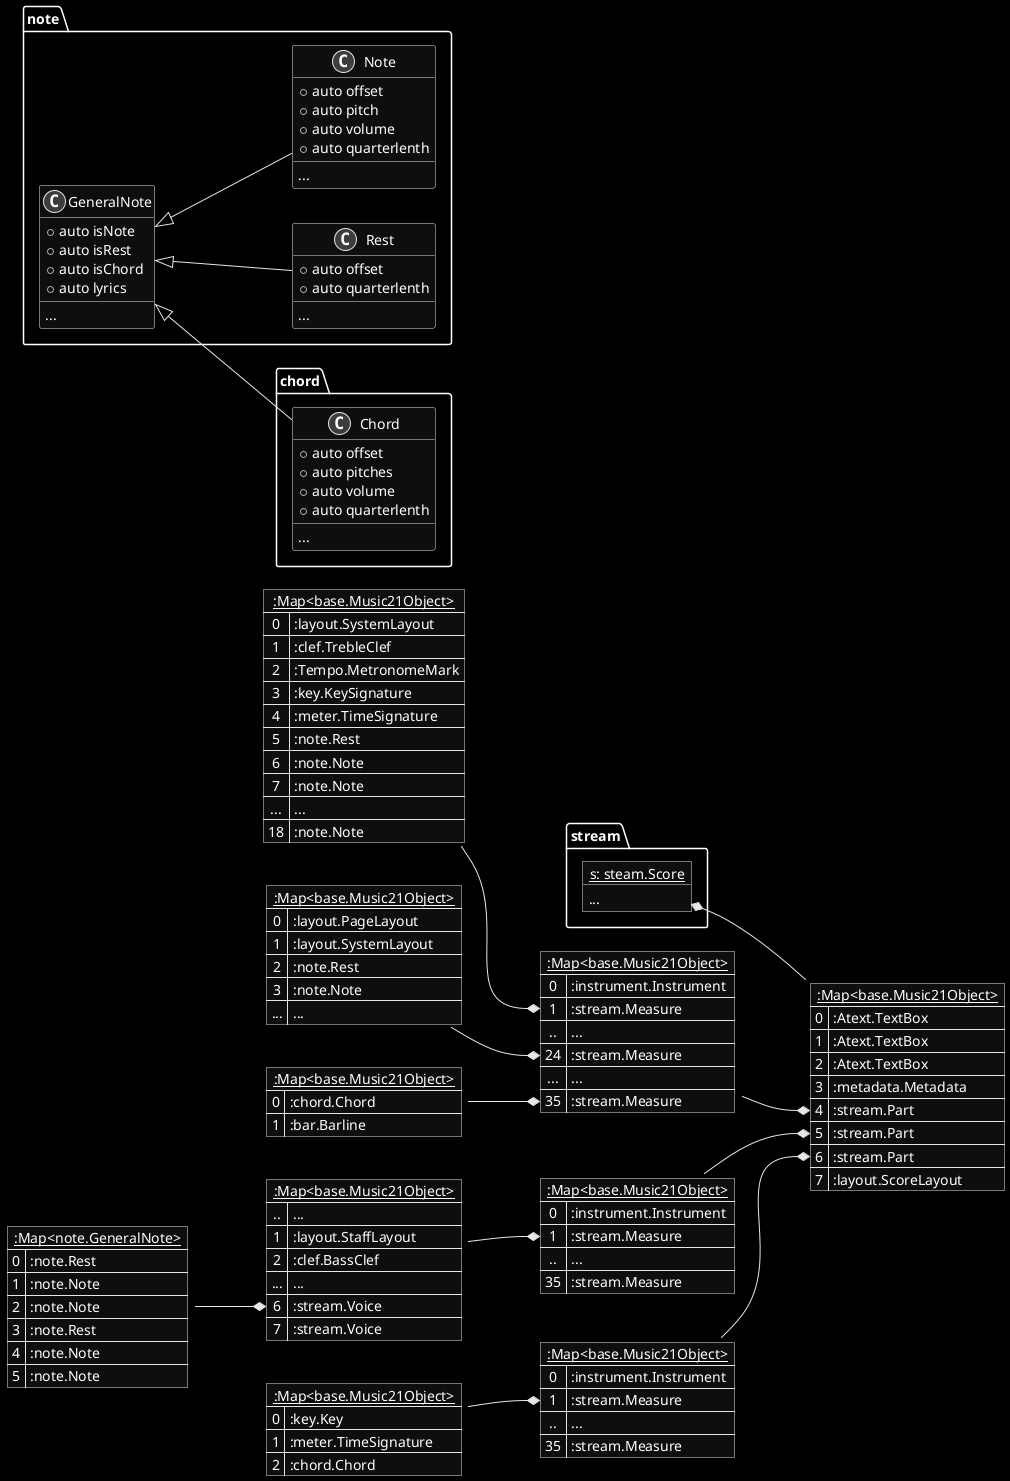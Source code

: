 @startuml objectDiagramForMusic21
left to right direction

skinparam monochrome reverse
object "<u>s: steam.Score</u>" as stream.Score {
  ...
}

map "<u>:Map<base.Music21Object></u>" as stream_Stream_map {
  0 => :Atext.TextBox
  1 => :Atext.TextBox
  2 => :Atext.TextBox
  3 => :metadata.Metadata
  4 => :stream.Part
  5 => :stream.Part
  6 => :stream.Part
  7 => :layout.ScoreLayout
}

map "<u>:Map<base.Music21Object></u>" as stream_Part_map_0 {
  0 => :instrument.Instrument
  1 => :stream.Measure
  .. => ...
  24 => :stream.Measure
  ... => ...
  35 => :stream.Measure
}

map "<u>:Map<base.Music21Object></u>" as stream_Measure_map_0 {
  0 => :layout.SystemLayout
  1 => :clef.TrebleClef
  2 => :Tempo.MetronomeMark
  3 => :key.KeySignature
  4 => :meter.TimeSignature
  5 => :note.Rest
  6 => :note.Note
  7 => :note.Note
  ... => ...
  18 => :note.Note
}

map "<u>:Map<base.Music21Object></u>" as stream_Measure_map_1 {
  0 => :layout.PageLayout
  1 => :layout.SystemLayout
  2 => :note.Rest
  3 => :note.Note
  ... => ...
}

map "<u>:Map<base.Music21Object></u>" as stream_Measure_map_2 {
  0 => :chord.Chord
  1 => :bar.Barline
}

map "<u>:Map<base.Music21Object></u>" as stream_Part_map_1 {
  0 => :instrument.Instrument
  1 => :stream.Measure
  .. => ...
  35 => :stream.Measure
}

map "<u>:Map<base.Music21Object></u>" as stream_Measure_map_3 {
  .. => ...
  1 => :layout.StaffLayout
  2 => :clef.BassClef
  ... => ...
  6 => :stream.Voice
  7 => :stream.Voice
}

map "<u>:Map<note.GeneralNote></u>" as stream_Voice_map_0 {
  0 => :note.Rest
  1 => :note.Note
  2 => :note.Note
  3 => :note.Rest
  4 => :note.Note
  5 => :note.Note
}

map "<u>:Map<base.Music21Object></u>" as stream_Part_map_2 {
  0 => :instrument.Instrument
  1 => :stream.Measure
  .. => ...
  35 => :stream.Measure
}

map "<u>:Map<base.Music21Object></u>" as stream_Measure_map_4 {
  0 => :key.Key
  1 => :meter.TimeSignature
  2 => :chord.Chord
}

stream.Score *-- stream_Stream_map
stream_Part_map_0 --* stream_Stream_map::4
stream_Measure_map_0 --* stream_Part_map_0::1
stream_Measure_map_1 --* stream_Part_map_0::24
stream_Measure_map_2 --* stream_Part_map_0::35
stream_Part_map_1 --* stream_Stream_map::5
stream_Measure_map_3 --* stream_Part_map_1::1
stream_Voice_map_0 --* stream_Measure_map_3::6
stream_Part_map_2 --* stream_Stream_map::6
stream_Measure_map_4 --* stream_Part_map_2::1

class note.Rest {
  + auto offset
  + auto quarterlenth
  {method} ...
}

class note.Note {
  + auto offset
  + auto pitch
  + auto volume
  + auto quarterlenth
  {method} ...
}

class chord.Chord {
  + auto offset
  + auto pitches
  + auto volume
  + auto quarterlenth
  {method} ...
}

class note.GeneralNote{
  + auto isNote
  + auto isRest
  + auto isChord
  + auto lyrics
  {method} ...
}

note.GeneralNote <|-- note.Rest
note.GeneralNote <|-- note.Note
note.GeneralNote <|-- chord.Chord
@enduml